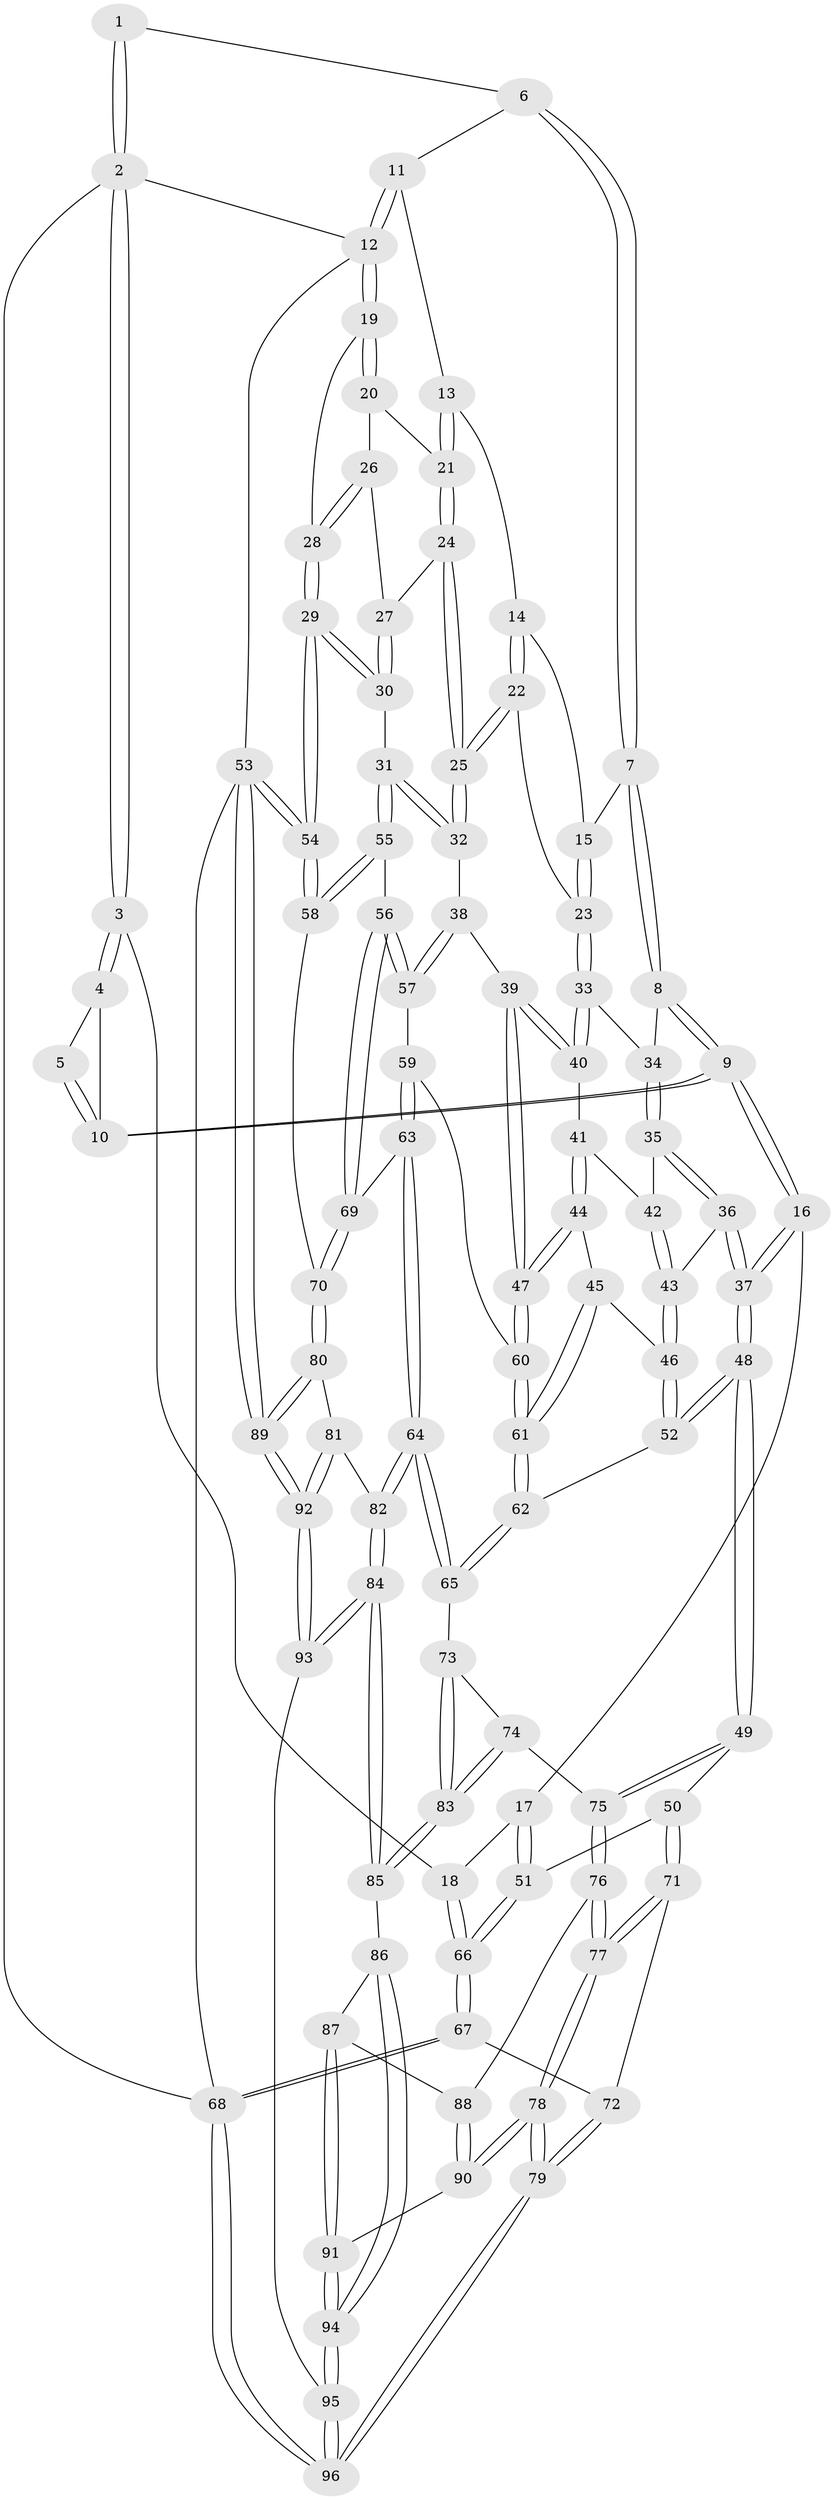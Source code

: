 // Generated by graph-tools (version 1.1) at 2025/50/03/09/25 03:50:59]
// undirected, 96 vertices, 237 edges
graph export_dot {
graph [start="1"]
  node [color=gray90,style=filled];
  1 [pos="+0.06873373937867569+0"];
  2 [pos="+0+0"];
  3 [pos="+0+0.10884487362749859"];
  4 [pos="+0+0.07421932769501395"];
  5 [pos="+0.028619328937513105+0"];
  6 [pos="+0.3209940234507456+0"];
  7 [pos="+0.30679388160687837+0.06845195998269085"];
  8 [pos="+0.2960587818011694+0.09878714885502533"];
  9 [pos="+0.25780826803369955+0.12789407955811297"];
  10 [pos="+0.10158724706337939+0.09029842039625663"];
  11 [pos="+0.7471843957624718+0"];
  12 [pos="+1+0"];
  13 [pos="+0.704522850736188+0.07349565731083367"];
  14 [pos="+0.6963985666960597+0.08089657257649803"];
  15 [pos="+0.593552161254822+0.1143510779869755"];
  16 [pos="+0.15678179194764114+0.2673917469216327"];
  17 [pos="+0.10825299015578789+0.2937661288717019"];
  18 [pos="+0+0.28364279046583857"];
  19 [pos="+1+0"];
  20 [pos="+0.9422179961313669+0.07387175303967414"];
  21 [pos="+0.7819226723858094+0.13720206062761597"];
  22 [pos="+0.662278852352268+0.2726540299542364"];
  23 [pos="+0.5693540503658452+0.27021468386776765"];
  24 [pos="+0.8246511416410226+0.22327715808767118"];
  25 [pos="+0.7536636822854933+0.3488374880436505"];
  26 [pos="+0.8765582806650747+0.19856616700882385"];
  27 [pos="+0.8509987994584295+0.22176689073578393"];
  28 [pos="+1+0.10948995768988352"];
  29 [pos="+1+0.3098903360938141"];
  30 [pos="+1+0.3334785411536509"];
  31 [pos="+0.9000125281864267+0.4084273506347199"];
  32 [pos="+0.7537156797338231+0.349111037895083"];
  33 [pos="+0.5618048361449249+0.27337881497998023"];
  34 [pos="+0.3144842922826872+0.12205787071193219"];
  35 [pos="+0.3817045009912366+0.29379225048316665"];
  36 [pos="+0.3831181839700112+0.40811591792403407"];
  37 [pos="+0.2921589492818146+0.4621405771612885"];
  38 [pos="+0.7202334673303199+0.40163147877072747"];
  39 [pos="+0.6605755231536314+0.4453453357167145"];
  40 [pos="+0.5514938493505913+0.3030647467287665"];
  41 [pos="+0.5232071517242441+0.3427469619130996"];
  42 [pos="+0.4808410719700335+0.339344577351014"];
  43 [pos="+0.41033992637036587+0.4188121782478837"];
  44 [pos="+0.5231629265978954+0.35909111829239293"];
  45 [pos="+0.48601619823978914+0.4665608974657298"];
  46 [pos="+0.48263879971831697+0.46543738593371975"];
  47 [pos="+0.6525662196809399+0.4543708736595371"];
  48 [pos="+0.27508078002365355+0.5641014384300257"];
  49 [pos="+0.2615186608816417+0.5896707079242344"];
  50 [pos="+0.13220522300724302+0.5554527005908344"];
  51 [pos="+0.09393996939653598+0.5118855059281192"];
  52 [pos="+0.32065855207201494+0.5524824695233558"];
  53 [pos="+1+1"];
  54 [pos="+1+0.6491431943269729"];
  55 [pos="+0.8925554304777945+0.4908052996990873"];
  56 [pos="+0.8140868980829469+0.5508673611165844"];
  57 [pos="+0.7965736966261279+0.5338364873751839"];
  58 [pos="+1+0.6257779366947726"];
  59 [pos="+0.706825822607798+0.5336422538706271"];
  60 [pos="+0.6516558403717327+0.45588151248344155"];
  61 [pos="+0.5487184282831568+0.5411183690555353"];
  62 [pos="+0.5479368758447062+0.5477906309175841"];
  63 [pos="+0.7195884500679086+0.6326984382631041"];
  64 [pos="+0.5655858321727926+0.640979245851909"];
  65 [pos="+0.5533028717461279+0.632313982256806"];
  66 [pos="+0+0.5391689070993839"];
  67 [pos="+0+0.6553369661891424"];
  68 [pos="+0+1"];
  69 [pos="+0.7977482874999079+0.656328507433657"];
  70 [pos="+0.8226167748220965+0.6919085144387458"];
  71 [pos="+0.048834125492932784+0.6716846750748285"];
  72 [pos="+0+0.678550344648366"];
  73 [pos="+0.5522276532350894+0.6328880401267835"];
  74 [pos="+0.3436767088362219+0.6478473857002701"];
  75 [pos="+0.2783942657579701+0.6394373573452447"];
  76 [pos="+0.2776436233685272+0.6425125838145617"];
  77 [pos="+0.13881135222054306+0.7786686183661494"];
  78 [pos="+0.11633990945078923+0.8945887860451295"];
  79 [pos="+0.11101186332909138+0.9007486724676838"];
  80 [pos="+0.8196869543822985+0.7124631154415222"];
  81 [pos="+0.6713854147628511+0.811317974051854"];
  82 [pos="+0.6281457403996535+0.7956179233946974"];
  83 [pos="+0.4560554209852857+0.7735449084853495"];
  84 [pos="+0.5251866657866887+0.8761797389189783"];
  85 [pos="+0.43921975278077124+0.8280144825783416"];
  86 [pos="+0.438196436253646+0.8282571728547528"];
  87 [pos="+0.3703828120558576+0.7995411284567921"];
  88 [pos="+0.31819933250423205+0.7574065588620691"];
  89 [pos="+1+1"];
  90 [pos="+0.23954982277220466+0.8751554019082608"];
  91 [pos="+0.2921053136560574+0.8953980058698139"];
  92 [pos="+0.8615418887915242+1"];
  93 [pos="+0.5720642758748986+1"];
  94 [pos="+0.3569199538308608+0.9467534164361304"];
  95 [pos="+0.39246860444230025+1"];
  96 [pos="+0+1"];
  1 -- 2;
  1 -- 2;
  1 -- 6;
  2 -- 3;
  2 -- 3;
  2 -- 12;
  2 -- 68;
  3 -- 4;
  3 -- 4;
  3 -- 18;
  4 -- 5;
  4 -- 10;
  5 -- 10;
  5 -- 10;
  6 -- 7;
  6 -- 7;
  6 -- 11;
  7 -- 8;
  7 -- 8;
  7 -- 15;
  8 -- 9;
  8 -- 9;
  8 -- 34;
  9 -- 10;
  9 -- 10;
  9 -- 16;
  9 -- 16;
  11 -- 12;
  11 -- 12;
  11 -- 13;
  12 -- 19;
  12 -- 19;
  12 -- 53;
  13 -- 14;
  13 -- 21;
  13 -- 21;
  14 -- 15;
  14 -- 22;
  14 -- 22;
  15 -- 23;
  15 -- 23;
  16 -- 17;
  16 -- 37;
  16 -- 37;
  17 -- 18;
  17 -- 51;
  17 -- 51;
  18 -- 66;
  18 -- 66;
  19 -- 20;
  19 -- 20;
  19 -- 28;
  20 -- 21;
  20 -- 26;
  21 -- 24;
  21 -- 24;
  22 -- 23;
  22 -- 25;
  22 -- 25;
  23 -- 33;
  23 -- 33;
  24 -- 25;
  24 -- 25;
  24 -- 27;
  25 -- 32;
  25 -- 32;
  26 -- 27;
  26 -- 28;
  26 -- 28;
  27 -- 30;
  27 -- 30;
  28 -- 29;
  28 -- 29;
  29 -- 30;
  29 -- 30;
  29 -- 54;
  29 -- 54;
  30 -- 31;
  31 -- 32;
  31 -- 32;
  31 -- 55;
  31 -- 55;
  32 -- 38;
  33 -- 34;
  33 -- 40;
  33 -- 40;
  34 -- 35;
  34 -- 35;
  35 -- 36;
  35 -- 36;
  35 -- 42;
  36 -- 37;
  36 -- 37;
  36 -- 43;
  37 -- 48;
  37 -- 48;
  38 -- 39;
  38 -- 57;
  38 -- 57;
  39 -- 40;
  39 -- 40;
  39 -- 47;
  39 -- 47;
  40 -- 41;
  41 -- 42;
  41 -- 44;
  41 -- 44;
  42 -- 43;
  42 -- 43;
  43 -- 46;
  43 -- 46;
  44 -- 45;
  44 -- 47;
  44 -- 47;
  45 -- 46;
  45 -- 61;
  45 -- 61;
  46 -- 52;
  46 -- 52;
  47 -- 60;
  47 -- 60;
  48 -- 49;
  48 -- 49;
  48 -- 52;
  48 -- 52;
  49 -- 50;
  49 -- 75;
  49 -- 75;
  50 -- 51;
  50 -- 71;
  50 -- 71;
  51 -- 66;
  51 -- 66;
  52 -- 62;
  53 -- 54;
  53 -- 54;
  53 -- 89;
  53 -- 89;
  53 -- 68;
  54 -- 58;
  54 -- 58;
  55 -- 56;
  55 -- 58;
  55 -- 58;
  56 -- 57;
  56 -- 57;
  56 -- 69;
  56 -- 69;
  57 -- 59;
  58 -- 70;
  59 -- 60;
  59 -- 63;
  59 -- 63;
  60 -- 61;
  60 -- 61;
  61 -- 62;
  61 -- 62;
  62 -- 65;
  62 -- 65;
  63 -- 64;
  63 -- 64;
  63 -- 69;
  64 -- 65;
  64 -- 65;
  64 -- 82;
  64 -- 82;
  65 -- 73;
  66 -- 67;
  66 -- 67;
  67 -- 68;
  67 -- 68;
  67 -- 72;
  68 -- 96;
  68 -- 96;
  69 -- 70;
  69 -- 70;
  70 -- 80;
  70 -- 80;
  71 -- 72;
  71 -- 77;
  71 -- 77;
  72 -- 79;
  72 -- 79;
  73 -- 74;
  73 -- 83;
  73 -- 83;
  74 -- 75;
  74 -- 83;
  74 -- 83;
  75 -- 76;
  75 -- 76;
  76 -- 77;
  76 -- 77;
  76 -- 88;
  77 -- 78;
  77 -- 78;
  78 -- 79;
  78 -- 79;
  78 -- 90;
  78 -- 90;
  79 -- 96;
  79 -- 96;
  80 -- 81;
  80 -- 89;
  80 -- 89;
  81 -- 82;
  81 -- 92;
  81 -- 92;
  82 -- 84;
  82 -- 84;
  83 -- 85;
  83 -- 85;
  84 -- 85;
  84 -- 85;
  84 -- 93;
  84 -- 93;
  85 -- 86;
  86 -- 87;
  86 -- 94;
  86 -- 94;
  87 -- 88;
  87 -- 91;
  87 -- 91;
  88 -- 90;
  88 -- 90;
  89 -- 92;
  89 -- 92;
  90 -- 91;
  91 -- 94;
  91 -- 94;
  92 -- 93;
  92 -- 93;
  93 -- 95;
  94 -- 95;
  94 -- 95;
  95 -- 96;
  95 -- 96;
}

